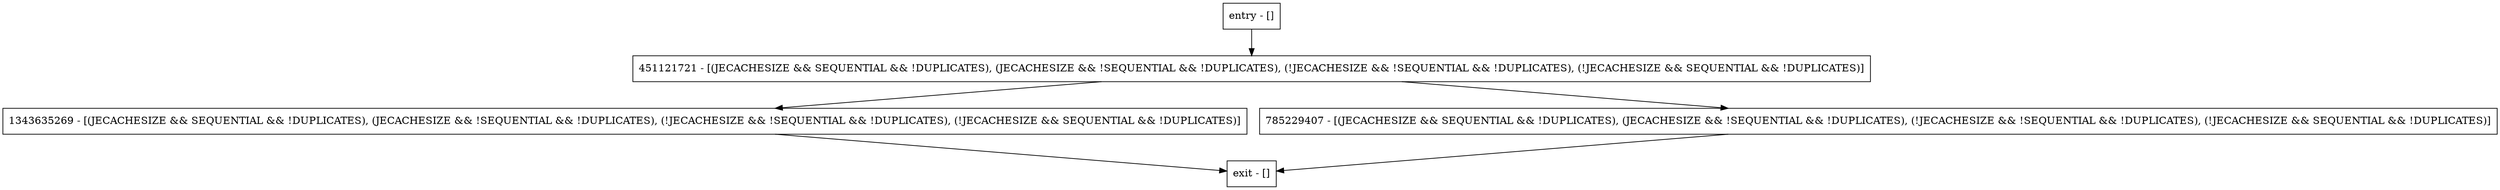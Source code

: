 digraph getDbFileSummary {
node [shape=record];
entry [label="entry - []"];
exit [label="exit - []"];
1343635269 [label="1343635269 - [(JECACHESIZE && SEQUENTIAL && !DUPLICATES), (JECACHESIZE && !SEQUENTIAL && !DUPLICATES), (!JECACHESIZE && !SEQUENTIAL && !DUPLICATES), (!JECACHESIZE && SEQUENTIAL && !DUPLICATES)]"];
785229407 [label="785229407 - [(JECACHESIZE && SEQUENTIAL && !DUPLICATES), (JECACHESIZE && !SEQUENTIAL && !DUPLICATES), (!JECACHESIZE && !SEQUENTIAL && !DUPLICATES), (!JECACHESIZE && SEQUENTIAL && !DUPLICATES)]"];
451121721 [label="451121721 - [(JECACHESIZE && SEQUENTIAL && !DUPLICATES), (JECACHESIZE && !SEQUENTIAL && !DUPLICATES), (!JECACHESIZE && !SEQUENTIAL && !DUPLICATES), (!JECACHESIZE && SEQUENTIAL && !DUPLICATES)]"];
entry;
exit;
entry -> 451121721;
1343635269 -> exit;
785229407 -> exit;
451121721 -> 1343635269;
451121721 -> 785229407;
}
